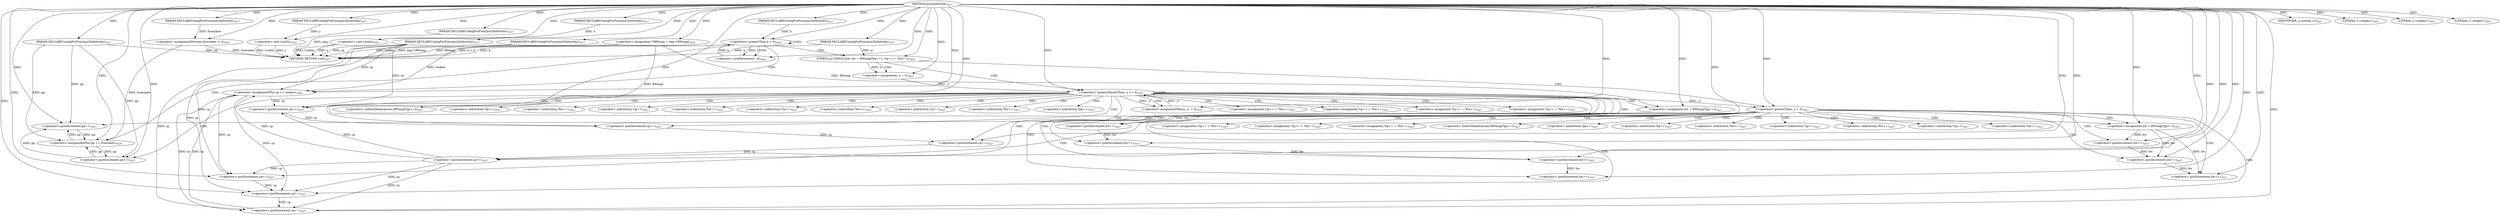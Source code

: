 digraph "put2bitbwtile" {  
"50260" [label = <(METHOD,put2bitbwtile)<SUB>1617</SUB>> ]
"50395" [label = <(METHOD_RETURN,void)<SUB>1617</SUB>> ]
"50261" [label = <(PARAM,DECLAREContigPutFunc(put2bitbwtile))<SUB>1617</SUB>> ]
"50262" [label = <(PARAM,DECLAREContigPutFunc(put2bitbwtile))<SUB>1617</SUB>> ]
"50263" [label = <(PARAM,DECLAREContigPutFunc(put2bitbwtile))<SUB>1617</SUB>> ]
"50264" [label = <(PARAM,DECLAREContigPutFunc(put2bitbwtile))<SUB>1617</SUB>> ]
"50265" [label = <(PARAM,DECLAREContigPutFunc(put2bitbwtile))<SUB>1617</SUB>> ]
"50266" [label = <(PARAM,DECLAREContigPutFunc(put2bitbwtile))<SUB>1617</SUB>> ]
"50267" [label = <(PARAM,DECLAREContigPutFunc(put2bitbwtile))<SUB>1617</SUB>> ]
"50268" [label = <(PARAM,DECLAREContigPutFunc(put2bitbwtile))<SUB>1617</SUB>> ]
"50269" [label = <(PARAM,DECLAREContigPutFunc(put2bitbwtile))<SUB>1617</SUB>> ]
"50272" [label = <(&lt;operator&gt;.assignment,**BWmap = img-&gt;BWmap)<SUB>1619</SUB>> ]
"50277" [label = <(&lt;operator&gt;.cast,(void)x)<SUB>1621</SUB>> ]
"50280" [label = <(&lt;operator&gt;.cast,(void)y)<SUB>1622</SUB>> ]
"50283" [label = <(&lt;operator&gt;.assignmentDivision,fromskew /= 4)<SUB>1623</SUB>> ]
"50288" [label = <(&lt;operator&gt;.greaterThan,h &gt; 0)<SUB>1624</SUB>> ]
"50291" [label = <(&lt;operator&gt;.preDecrement,--h)<SUB>1624</SUB>> ]
"50295" [label = <(UNROLL4,UNROLL4(w, bw = BWmap[*pp++], *cp++ = *bw++))<SUB>1627</SUB>> ]
"50389" [label = <(&lt;operator&gt;.assignmentPlus,cp += toskew)<SUB>1628</SUB>> ]
"50392" [label = <(&lt;operator&gt;.assignmentPlus,pp += fromskew)<SUB>1629</SUB>> ]
"50305" [label = <(&lt;operator&gt;.greaterEqualsThan,_x &gt;= 4)<SUB>1627</SUB>> ]
"50308" [label = <(&lt;operator&gt;.assignmentMinus,_x -= 4)<SUB>1627</SUB>> ]
"50348" [label = <(&lt;operator&gt;.greaterThan,_x &gt; 0)<SUB>1627</SUB>> ]
"50302" [label = <(&lt;operator&gt;.assignment,_x = w)<SUB>1627</SUB>> ]
"50312" [label = <(&lt;operator&gt;.assignment,bw = BWmap[*pp++])<SUB>1627</SUB>> ]
"50319" [label = <(&lt;operator&gt;.assignment,*cp++ = *bw++)<SUB>1627</SUB>> ]
"50326" [label = <(&lt;operator&gt;.assignment,*cp++ = *bw++)<SUB>1627</SUB>> ]
"50333" [label = <(&lt;operator&gt;.assignment,*cp++ = *bw++)<SUB>1627</SUB>> ]
"50340" [label = <(&lt;operator&gt;.assignment,*cp++ = *bw++)<SUB>1627</SUB>> ]
"50352" [label = <(&lt;operator&gt;.assignment,bw = BWmap[*pp++])<SUB>1627</SUB>> ]
"50360" [label = <(IDENTIFIER,_x,switch(_x))<SUB>1627</SUB>> ]
"50363" [label = <(LITERAL,3,&lt;empty&gt;)<SUB>1627</SUB>> ]
"50364" [label = <(&lt;operator&gt;.assignment,*cp++ = *bw++)<SUB>1627</SUB>> ]
"50372" [label = <(LITERAL,2,&lt;empty&gt;)<SUB>1627</SUB>> ]
"50373" [label = <(&lt;operator&gt;.assignment,*cp++ = *bw++)<SUB>1627</SUB>> ]
"50381" [label = <(LITERAL,1,&lt;empty&gt;)<SUB>1627</SUB>> ]
"50382" [label = <(&lt;operator&gt;.assignment,*cp++ = *bw++)<SUB>1627</SUB>> ]
"50321" [label = <(&lt;operator&gt;.postIncrement,cp++)<SUB>1627</SUB>> ]
"50324" [label = <(&lt;operator&gt;.postIncrement,bw++)<SUB>1627</SUB>> ]
"50328" [label = <(&lt;operator&gt;.postIncrement,cp++)<SUB>1627</SUB>> ]
"50331" [label = <(&lt;operator&gt;.postIncrement,bw++)<SUB>1627</SUB>> ]
"50335" [label = <(&lt;operator&gt;.postIncrement,cp++)<SUB>1627</SUB>> ]
"50338" [label = <(&lt;operator&gt;.postIncrement,bw++)<SUB>1627</SUB>> ]
"50342" [label = <(&lt;operator&gt;.postIncrement,cp++)<SUB>1627</SUB>> ]
"50345" [label = <(&lt;operator&gt;.postIncrement,bw++)<SUB>1627</SUB>> ]
"50317" [label = <(&lt;operator&gt;.postIncrement,pp++)<SUB>1627</SUB>> ]
"50357" [label = <(&lt;operator&gt;.postIncrement,pp++)<SUB>1627</SUB>> ]
"50366" [label = <(&lt;operator&gt;.postIncrement,cp++)<SUB>1627</SUB>> ]
"50369" [label = <(&lt;operator&gt;.postIncrement,bw++)<SUB>1627</SUB>> ]
"50375" [label = <(&lt;operator&gt;.postIncrement,cp++)<SUB>1627</SUB>> ]
"50378" [label = <(&lt;operator&gt;.postIncrement,bw++)<SUB>1627</SUB>> ]
"50384" [label = <(&lt;operator&gt;.postIncrement,cp++)<SUB>1627</SUB>> ]
"50387" [label = <(&lt;operator&gt;.postIncrement,bw++)<SUB>1627</SUB>> ]
"50314" [label = <(&lt;operator&gt;.indirectIndexAccess,BWmap[*pp++])<SUB>1627</SUB>> ]
"50320" [label = <(&lt;operator&gt;.indirection,*cp++)<SUB>1627</SUB>> ]
"50323" [label = <(&lt;operator&gt;.indirection,*bw++)<SUB>1627</SUB>> ]
"50327" [label = <(&lt;operator&gt;.indirection,*cp++)<SUB>1627</SUB>> ]
"50330" [label = <(&lt;operator&gt;.indirection,*bw++)<SUB>1627</SUB>> ]
"50334" [label = <(&lt;operator&gt;.indirection,*cp++)<SUB>1627</SUB>> ]
"50337" [label = <(&lt;operator&gt;.indirection,*bw++)<SUB>1627</SUB>> ]
"50341" [label = <(&lt;operator&gt;.indirection,*cp++)<SUB>1627</SUB>> ]
"50344" [label = <(&lt;operator&gt;.indirection,*bw++)<SUB>1627</SUB>> ]
"50354" [label = <(&lt;operator&gt;.indirectIndexAccess,BWmap[*pp++])<SUB>1627</SUB>> ]
"50316" [label = <(&lt;operator&gt;.indirection,*pp++)<SUB>1627</SUB>> ]
"50356" [label = <(&lt;operator&gt;.indirection,*pp++)<SUB>1627</SUB>> ]
"50365" [label = <(&lt;operator&gt;.indirection,*cp++)<SUB>1627</SUB>> ]
"50368" [label = <(&lt;operator&gt;.indirection,*bw++)<SUB>1627</SUB>> ]
"50374" [label = <(&lt;operator&gt;.indirection,*cp++)<SUB>1627</SUB>> ]
"50377" [label = <(&lt;operator&gt;.indirection,*bw++)<SUB>1627</SUB>> ]
"50383" [label = <(&lt;operator&gt;.indirection,*cp++)<SUB>1627</SUB>> ]
"50386" [label = <(&lt;operator&gt;.indirection,*bw++)<SUB>1627</SUB>> ]
  "50261" -> "50395"  [ label = "DDG: img"] 
  "50262" -> "50395"  [ label = "DDG: cp"] 
  "50265" -> "50395"  [ label = "DDG: w"] 
  "50268" -> "50395"  [ label = "DDG: toskew"] 
  "50269" -> "50395"  [ label = "DDG: pp"] 
  "50272" -> "50395"  [ label = "DDG: BWmap"] 
  "50272" -> "50395"  [ label = "DDG: img-&gt;BWmap"] 
  "50277" -> "50395"  [ label = "DDG: x"] 
  "50277" -> "50395"  [ label = "DDG: (void)x"] 
  "50280" -> "50395"  [ label = "DDG: y"] 
  "50280" -> "50395"  [ label = "DDG: (void)y"] 
  "50283" -> "50395"  [ label = "DDG: fromskew"] 
  "50288" -> "50395"  [ label = "DDG: h"] 
  "50288" -> "50395"  [ label = "DDG: h &gt; 0"] 
  "50260" -> "50261"  [ label = "DDG: "] 
  "50260" -> "50262"  [ label = "DDG: "] 
  "50260" -> "50263"  [ label = "DDG: "] 
  "50260" -> "50264"  [ label = "DDG: "] 
  "50260" -> "50265"  [ label = "DDG: "] 
  "50260" -> "50266"  [ label = "DDG: "] 
  "50260" -> "50267"  [ label = "DDG: "] 
  "50260" -> "50268"  [ label = "DDG: "] 
  "50260" -> "50269"  [ label = "DDG: "] 
  "50263" -> "50277"  [ label = "DDG: x"] 
  "50260" -> "50277"  [ label = "DDG: "] 
  "50264" -> "50280"  [ label = "DDG: y"] 
  "50260" -> "50280"  [ label = "DDG: "] 
  "50260" -> "50283"  [ label = "DDG: "] 
  "50260" -> "50272"  [ label = "DDG: "] 
  "50267" -> "50283"  [ label = "DDG: fromskew"] 
  "50291" -> "50288"  [ label = "DDG: h"] 
  "50266" -> "50288"  [ label = "DDG: h"] 
  "50260" -> "50288"  [ label = "DDG: "] 
  "50288" -> "50291"  [ label = "DDG: h"] 
  "50260" -> "50291"  [ label = "DDG: "] 
  "50268" -> "50389"  [ label = "DDG: toskew"] 
  "50260" -> "50389"  [ label = "DDG: "] 
  "50283" -> "50392"  [ label = "DDG: fromskew"] 
  "50260" -> "50392"  [ label = "DDG: "] 
  "50265" -> "50295"  [ label = "DDG: w"] 
  "50260" -> "50295"  [ label = "DDG: "] 
  "50384" -> "50389"  [ label = "DDG: cp"] 
  "50342" -> "50389"  [ label = "DDG: cp"] 
  "50262" -> "50389"  [ label = "DDG: cp"] 
  "50357" -> "50392"  [ label = "DDG: pp"] 
  "50317" -> "50392"  [ label = "DDG: pp"] 
  "50269" -> "50392"  [ label = "DDG: pp"] 
  "50260" -> "50308"  [ label = "DDG: "] 
  "50295" -> "50302"  [ label = "DDG: w"] 
  "50260" -> "50302"  [ label = "DDG: "] 
  "50302" -> "50305"  [ label = "DDG: _x"] 
  "50308" -> "50305"  [ label = "DDG: _x"] 
  "50260" -> "50305"  [ label = "DDG: "] 
  "50305" -> "50308"  [ label = "DDG: _x"] 
  "50272" -> "50312"  [ label = "DDG: BWmap"] 
  "50305" -> "50348"  [ label = "DDG: _x"] 
  "50260" -> "50348"  [ label = "DDG: "] 
  "50272" -> "50352"  [ label = "DDG: BWmap"] 
  "50260" -> "50312"  [ label = "DDG: "] 
  "50260" -> "50352"  [ label = "DDG: "] 
  "50260" -> "50360"  [ label = "DDG: "] 
  "50260" -> "50363"  [ label = "DDG: "] 
  "50260" -> "50372"  [ label = "DDG: "] 
  "50260" -> "50381"  [ label = "DDG: "] 
  "50389" -> "50321"  [ label = "DDG: cp"] 
  "50342" -> "50321"  [ label = "DDG: cp"] 
  "50262" -> "50321"  [ label = "DDG: cp"] 
  "50260" -> "50321"  [ label = "DDG: "] 
  "50312" -> "50324"  [ label = "DDG: bw"] 
  "50260" -> "50324"  [ label = "DDG: "] 
  "50321" -> "50328"  [ label = "DDG: cp"] 
  "50260" -> "50328"  [ label = "DDG: "] 
  "50324" -> "50331"  [ label = "DDG: bw"] 
  "50260" -> "50331"  [ label = "DDG: "] 
  "50328" -> "50335"  [ label = "DDG: cp"] 
  "50260" -> "50335"  [ label = "DDG: "] 
  "50331" -> "50338"  [ label = "DDG: bw"] 
  "50260" -> "50338"  [ label = "DDG: "] 
  "50335" -> "50342"  [ label = "DDG: cp"] 
  "50260" -> "50342"  [ label = "DDG: "] 
  "50338" -> "50345"  [ label = "DDG: bw"] 
  "50260" -> "50345"  [ label = "DDG: "] 
  "50392" -> "50317"  [ label = "DDG: pp"] 
  "50269" -> "50317"  [ label = "DDG: pp"] 
  "50260" -> "50317"  [ label = "DDG: "] 
  "50392" -> "50357"  [ label = "DDG: pp"] 
  "50317" -> "50357"  [ label = "DDG: pp"] 
  "50269" -> "50357"  [ label = "DDG: pp"] 
  "50260" -> "50357"  [ label = "DDG: "] 
  "50389" -> "50366"  [ label = "DDG: cp"] 
  "50342" -> "50366"  [ label = "DDG: cp"] 
  "50262" -> "50366"  [ label = "DDG: cp"] 
  "50260" -> "50366"  [ label = "DDG: "] 
  "50352" -> "50369"  [ label = "DDG: bw"] 
  "50260" -> "50369"  [ label = "DDG: "] 
  "50366" -> "50375"  [ label = "DDG: cp"] 
  "50389" -> "50375"  [ label = "DDG: cp"] 
  "50342" -> "50375"  [ label = "DDG: cp"] 
  "50262" -> "50375"  [ label = "DDG: cp"] 
  "50260" -> "50375"  [ label = "DDG: "] 
  "50352" -> "50378"  [ label = "DDG: bw"] 
  "50369" -> "50378"  [ label = "DDG: bw"] 
  "50260" -> "50378"  [ label = "DDG: "] 
  "50375" -> "50384"  [ label = "DDG: cp"] 
  "50389" -> "50384"  [ label = "DDG: cp"] 
  "50342" -> "50384"  [ label = "DDG: cp"] 
  "50262" -> "50384"  [ label = "DDG: cp"] 
  "50260" -> "50384"  [ label = "DDG: "] 
  "50352" -> "50387"  [ label = "DDG: bw"] 
  "50378" -> "50387"  [ label = "DDG: bw"] 
  "50260" -> "50387"  [ label = "DDG: "] 
  "50288" -> "50288"  [ label = "CDG: "] 
  "50288" -> "50291"  [ label = "CDG: "] 
  "50288" -> "50389"  [ label = "CDG: "] 
  "50288" -> "50295"  [ label = "CDG: "] 
  "50288" -> "50392"  [ label = "CDG: "] 
  "50295" -> "50302"  [ label = "CDG: "] 
  "50295" -> "50348"  [ label = "CDG: "] 
  "50295" -> "50305"  [ label = "CDG: "] 
  "50305" -> "50335"  [ label = "CDG: "] 
  "50305" -> "50330"  [ label = "CDG: "] 
  "50305" -> "50308"  [ label = "CDG: "] 
  "50305" -> "50331"  [ label = "CDG: "] 
  "50305" -> "50321"  [ label = "CDG: "] 
  "50305" -> "50323"  [ label = "CDG: "] 
  "50305" -> "50327"  [ label = "CDG: "] 
  "50305" -> "50338"  [ label = "CDG: "] 
  "50305" -> "50320"  [ label = "CDG: "] 
  "50305" -> "50312"  [ label = "CDG: "] 
  "50305" -> "50324"  [ label = "CDG: "] 
  "50305" -> "50340"  [ label = "CDG: "] 
  "50305" -> "50342"  [ label = "CDG: "] 
  "50305" -> "50333"  [ label = "CDG: "] 
  "50305" -> "50316"  [ label = "CDG: "] 
  "50305" -> "50337"  [ label = "CDG: "] 
  "50305" -> "50345"  [ label = "CDG: "] 
  "50305" -> "50326"  [ label = "CDG: "] 
  "50305" -> "50341"  [ label = "CDG: "] 
  "50305" -> "50334"  [ label = "CDG: "] 
  "50305" -> "50305"  [ label = "CDG: "] 
  "50305" -> "50344"  [ label = "CDG: "] 
  "50305" -> "50317"  [ label = "CDG: "] 
  "50305" -> "50314"  [ label = "CDG: "] 
  "50305" -> "50328"  [ label = "CDG: "] 
  "50305" -> "50319"  [ label = "CDG: "] 
  "50348" -> "50382"  [ label = "CDG: "] 
  "50348" -> "50357"  [ label = "CDG: "] 
  "50348" -> "50387"  [ label = "CDG: "] 
  "50348" -> "50354"  [ label = "CDG: "] 
  "50348" -> "50384"  [ label = "CDG: "] 
  "50348" -> "50352"  [ label = "CDG: "] 
  "50348" -> "50386"  [ label = "CDG: "] 
  "50348" -> "50356"  [ label = "CDG: "] 
  "50348" -> "50383"  [ label = "CDG: "] 
  "50348" -> "50378"  [ label = "CDG: "] 
  "50348" -> "50377"  [ label = "CDG: "] 
  "50348" -> "50368"  [ label = "CDG: "] 
  "50348" -> "50365"  [ label = "CDG: "] 
  "50348" -> "50373"  [ label = "CDG: "] 
  "50348" -> "50375"  [ label = "CDG: "] 
  "50348" -> "50364"  [ label = "CDG: "] 
  "50348" -> "50374"  [ label = "CDG: "] 
  "50348" -> "50366"  [ label = "CDG: "] 
  "50348" -> "50369"  [ label = "CDG: "] 
}
